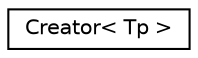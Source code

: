 digraph "Graphical Class Hierarchy"
{
  edge [fontname="Helvetica",fontsize="10",labelfontname="Helvetica",labelfontsize="10"];
  node [fontname="Helvetica",fontsize="10",shape=record];
  rankdir="LR";
  Node0 [label="Creator\< Tp \>",height=0.2,width=0.4,color="black", fillcolor="white", style="filled",URL="$struct_creator.html"];
}
